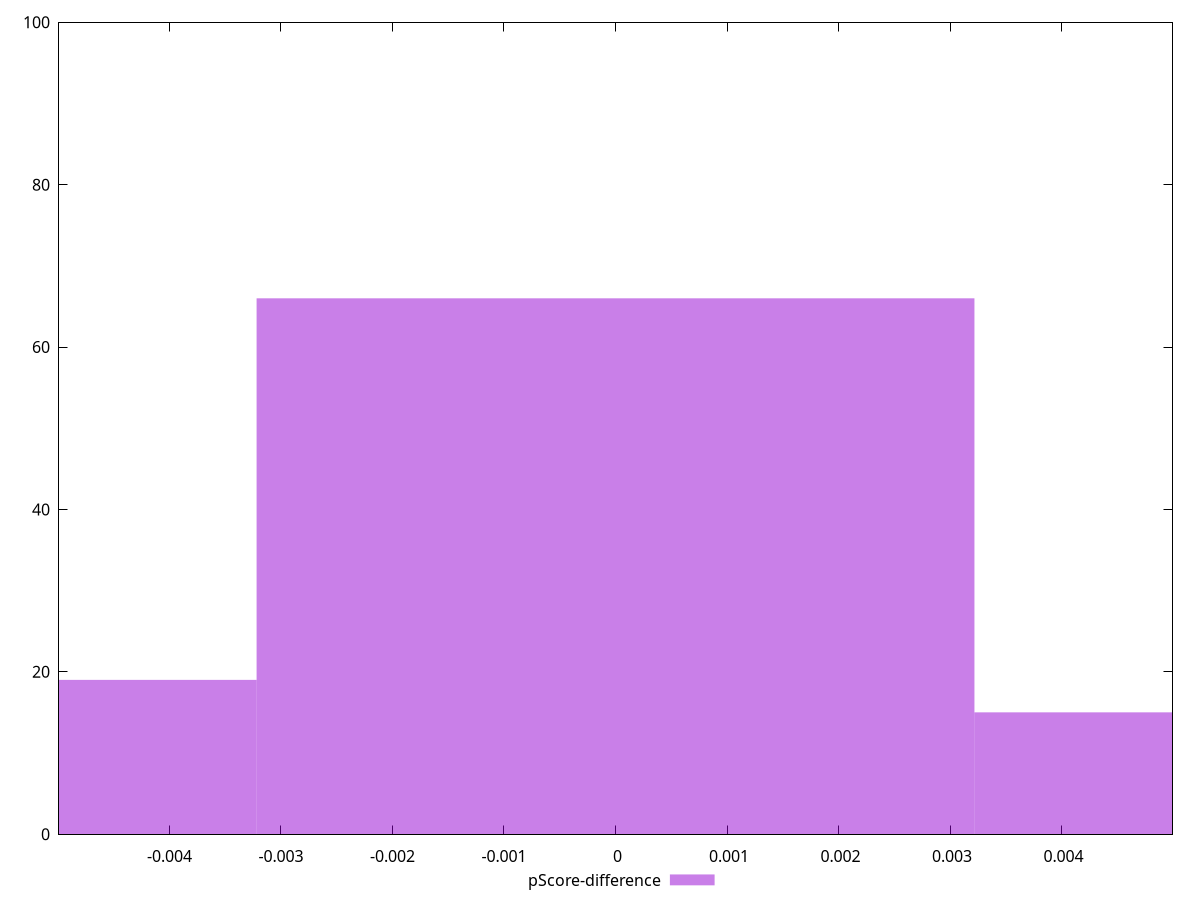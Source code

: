 reset

$pScoreDifference <<EOF
0.006436873114956136 15
0 66
-0.006436873114956136 19
EOF

set key outside below
set boxwidth 0.006436873114956136
set xrange [-0.004990143171026196:0.004994391732645598]
set yrange [0:100]
set trange [0:100]
set style fill transparent solid 0.5 noborder
set terminal svg size 640, 490 enhanced background rgb 'white'
set output "reprap/first-meaningful-paint/samples/pages+cached/pScore-difference/histogram.svg"

plot $pScoreDifference title "pScore-difference" with boxes

reset
